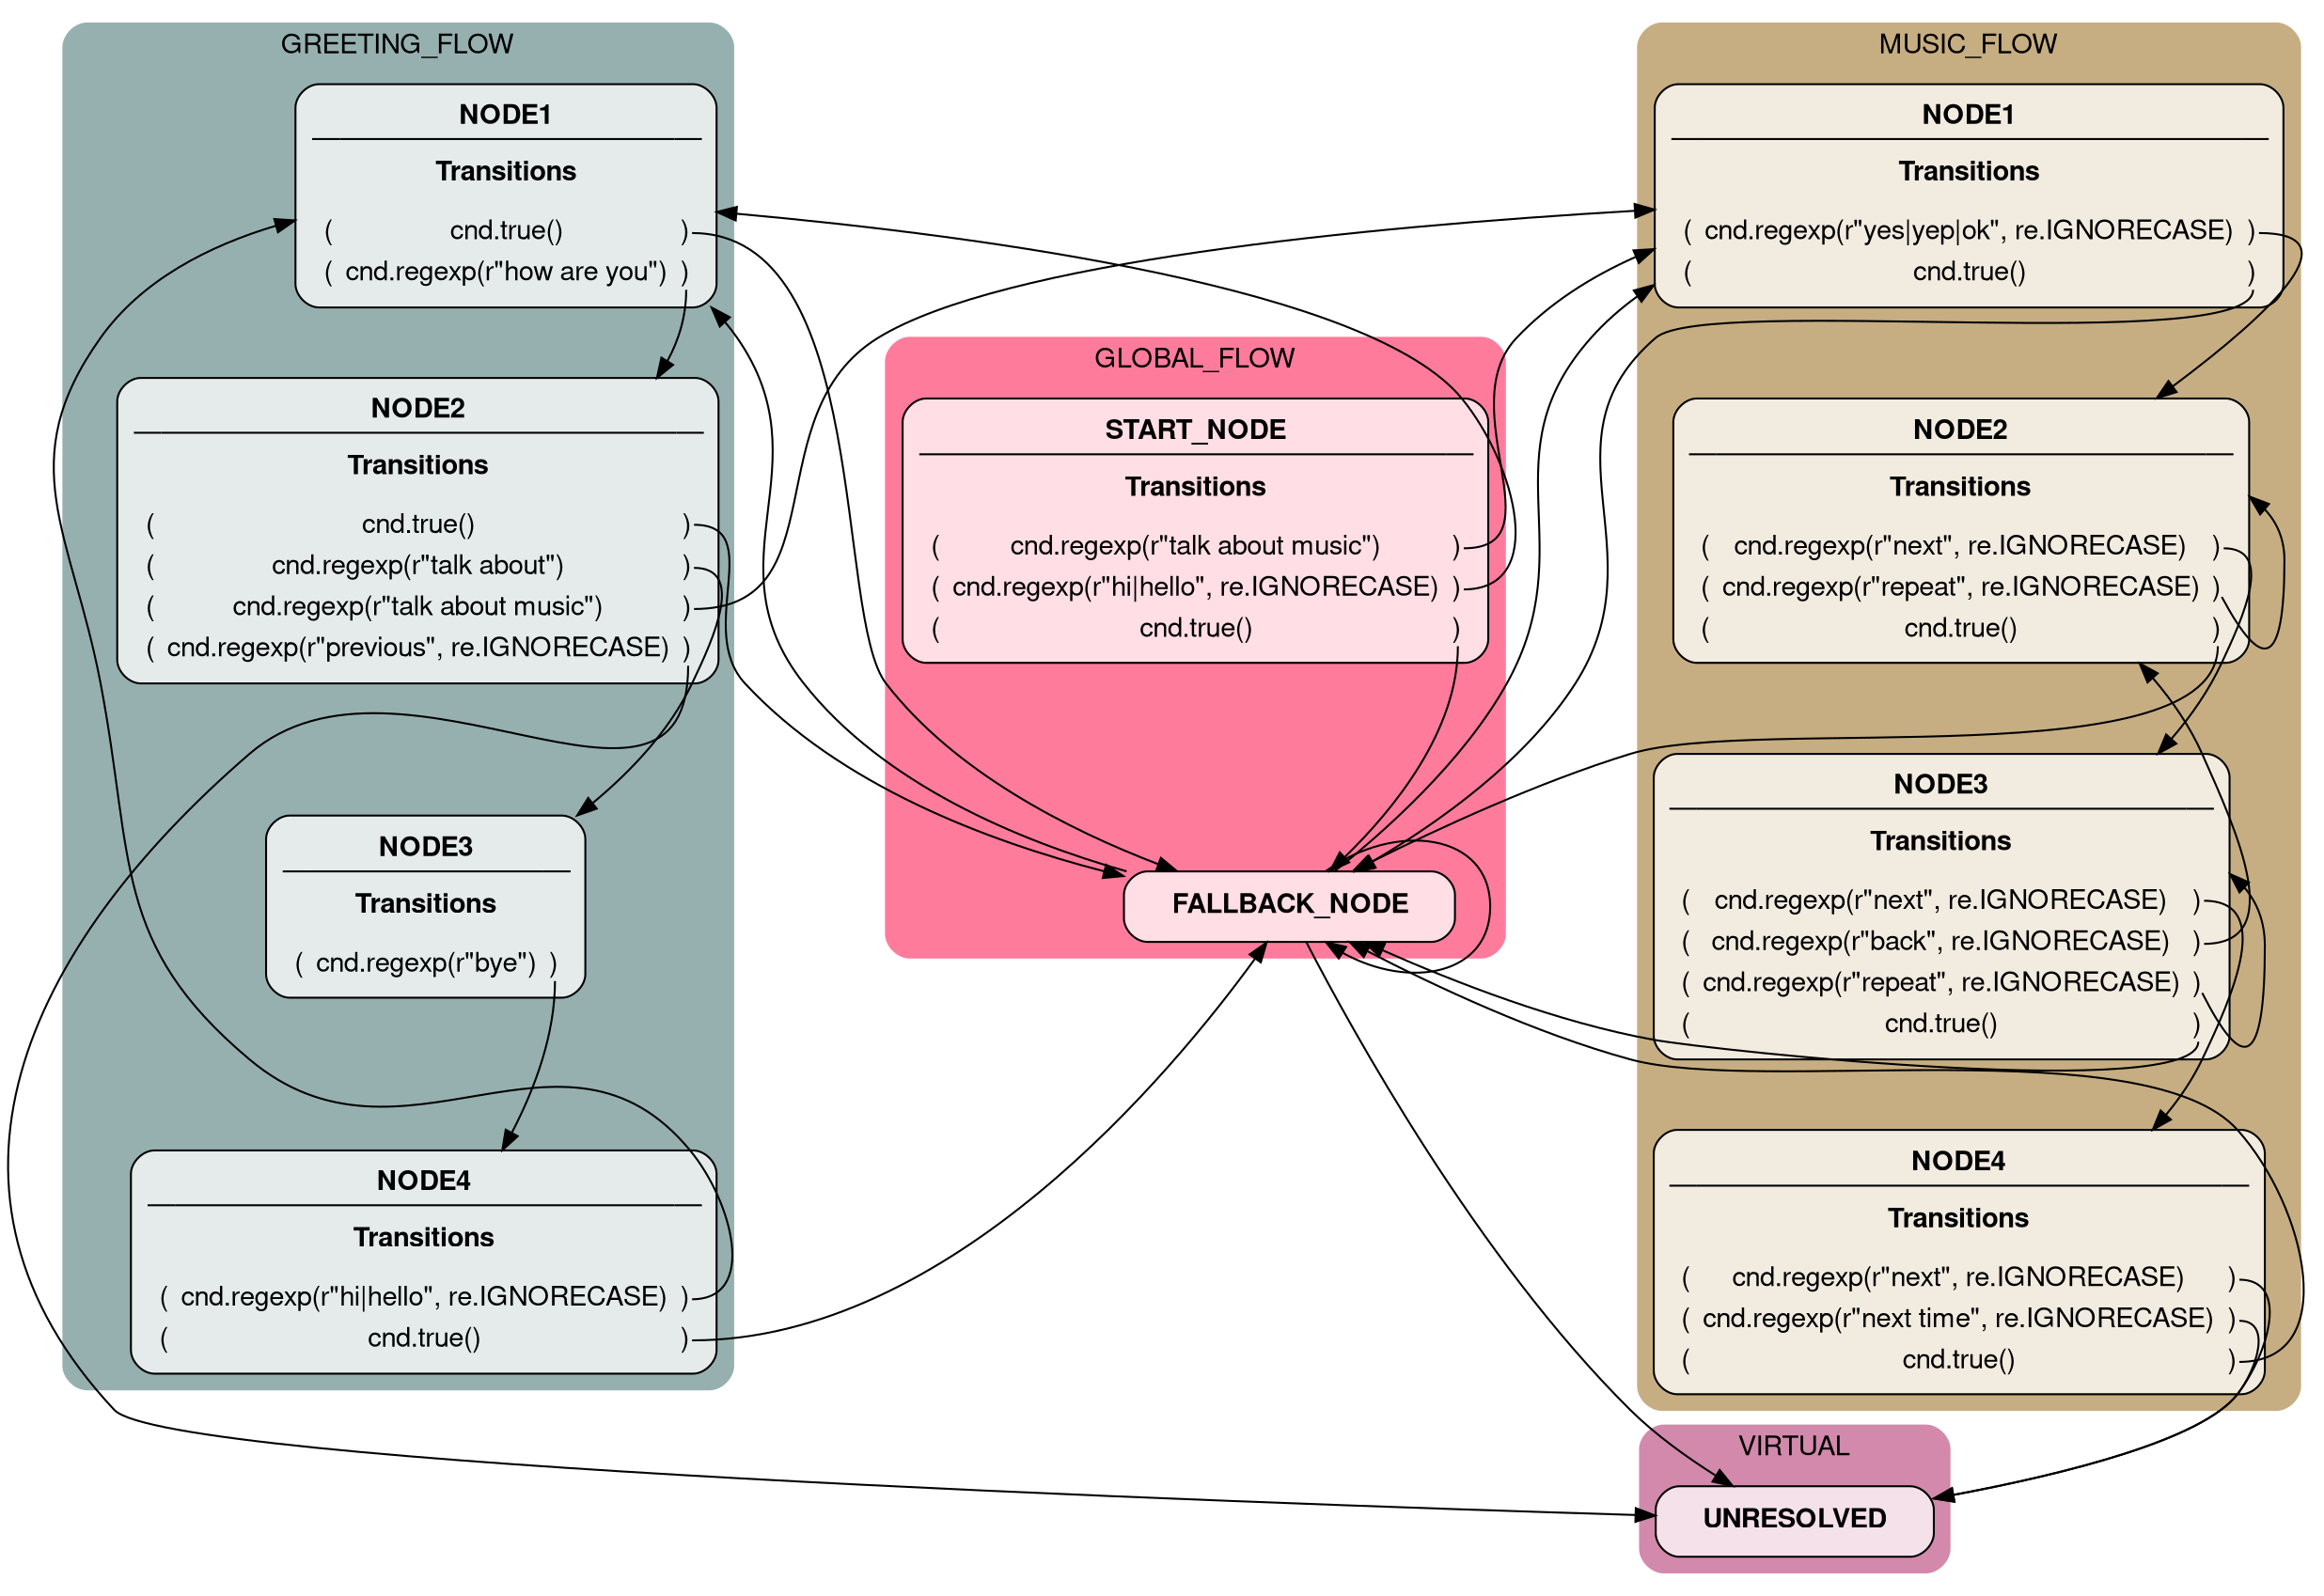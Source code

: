 digraph {
	graph [compound=true,
		fontname="Helvetica,Arial,sans-serif",
		overlap=prism,
		splines=true
	];
	node [fillcolor="#ffffffbf",
		fontname="Helvetica,Arial,sans-serif",
		shape=box,
		style="rounded, filled"
	];
	subgraph cluster_greeting_flow {
		graph [color="#96b0af",
			label=GREETING_FLOW,
			style="rounded, filled"
		];
		"('greeting_flow', 'node1')"	[label=<<table border="0" cellborder="0" cellspacing="6" cellpadding="0"><tr><td> <br align="left" /></td><td><b>NODE1</b></td><td> <br align="right" /></td></tr><hr/><tr><td><br align="left" /> <br align="left" /></td><td><b>Transitions</b></td><td> <br align="right" /></td></tr><tr><td>(<br align="left" /></td><td>cnd.true()</td><td port="(('greeting_flow', 'node1'), ('global_flow', 'fallback_node'), 0)">)<br align="right" /></td></tr><tr><td>(<br align="left" /></td><td>cnd.regexp(r"how are you")</td><td port="(('greeting_flow', 'node1'), ('greeting_flow', 'node2'), 0)">)<br align="right" /></td></tr></table>>];
		"('greeting_flow', 'node2')"	[label=<<table border="0" cellborder="0" cellspacing="6" cellpadding="0"><tr><td> <br align="left" /></td><td><b>NODE2</b></td><td> <br align="right" /></td></tr><hr/><tr><td><br align="left" /> <br align="left" /></td><td><b>Transitions</b></td><td> <br align="right" /></td></tr><tr><td>(<br align="left" /></td><td>cnd.true()</td><td port="(('greeting_flow', 'node2'), ('global_flow', 'fallback_node'), 0)">)<br align="right" /></td></tr><tr><td>(<br align="left" /></td><td>cnd.regexp(r"talk about")</td><td port="(('greeting_flow', 'node2'), ('greeting_flow', 'node3'), 0)">)<br align="right" /></td></tr><tr><td>(<br align="left" /></td><td>cnd.regexp(r"talk about music")</td><td port="(('greeting_flow', 'node2'), ('music_flow', 'node1'), 0)">)<br align="right" /></td></tr><tr><td>(<br align="left" /></td><td>cnd.regexp(r"previous", re.IGNORECASE)</td><td port="(('greeting_flow', 'node2'), ('NONE',), 0)">)<br align="right" /></td></tr></table>>];
		"('greeting_flow', 'node3')"	[label=<<table border="0" cellborder="0" cellspacing="6" cellpadding="0"><tr><td> <br align="left" /></td><td><b>NODE3</b></td><td> <br align="right" /></td></tr><hr/><tr><td><br align="left" /> <br align="left" /></td><td><b>Transitions</b></td><td> <br align="right" /></td></tr><tr><td>(<br align="left" /></td><td>cnd.regexp(r"bye")</td><td port="(('greeting_flow', 'node3'), ('greeting_flow', 'node4'), 0)">)<br align="right" /></td></tr></table>>];
		"('greeting_flow', 'node4')"	[label=<<table border="0" cellborder="0" cellspacing="6" cellpadding="0"><tr><td> <br align="left" /></td><td><b>NODE4</b></td><td> <br align="right" /></td></tr><hr/><tr><td><br align="left" /> <br align="left" /></td><td><b>Transitions</b></td><td> <br align="right" /></td></tr><tr><td>(<br align="left" /></td><td>cnd.regexp(r"hi|hello", re.IGNORECASE)</td><td port="(('greeting_flow', 'node4'), ('greeting_flow', 'node1'), 0)">)<br align="right" /></td></tr><tr><td>(<br align="left" /></td><td>cnd.true()</td><td port="(('greeting_flow', 'node4'), ('global_flow', 'fallback_node'), 0)">)<br align="right" /></td></tr></table>>];
	}
	subgraph cluster_music_flow {
		graph [color="#c6ae82",
			label=MUSIC_FLOW,
			style="rounded, filled"
		];
		"('music_flow', 'node1')"	[label=<<table border="0" cellborder="0" cellspacing="6" cellpadding="0"><tr><td> <br align="left" /></td><td><b>NODE1</b></td><td> <br align="right" /></td></tr><hr/><tr><td><br align="left" /> <br align="left" /></td><td><b>Transitions</b></td><td> <br align="right" /></td></tr><tr><td>(<br align="left" /></td><td>cnd.regexp(r"yes|yep|ok", re.IGNORECASE)</td><td port="(('music_flow', 'node1'), ('music_flow', 'node2'), 0)">)<br align="right" /></td></tr><tr><td>(<br align="left" /></td><td>cnd.true()</td><td port="(('music_flow', 'node1'), ('global_flow', 'fallback_node'), 0)">)<br align="right" /></td></tr></table>>];
		"('music_flow', 'node2')"	[label=<<table border="0" cellborder="0" cellspacing="6" cellpadding="0"><tr><td> <br align="left" /></td><td><b>NODE2</b></td><td> <br align="right" /></td></tr><hr/><tr><td><br align="left" /> <br align="left" /></td><td><b>Transitions</b></td><td> <br align="right" /></td></tr><tr><td>(<br align="left" /></td><td>cnd.regexp(r"next", re.IGNORECASE)</td><td port="(('music_flow', 'node2'), ('music_flow', 'node3'), 0)">)<br align="right" /></td></tr><tr><td>(<br align="left" /></td><td>cnd.regexp(r"repeat", re.IGNORECASE)</td><td port="(('music_flow', 'node2'), ('music_flow', 'node2'), 0)">)<br align="right" /></td></tr><tr><td>(<br align="left" /></td><td>cnd.true()</td><td port="(('music_flow', 'node2'), ('global_flow', 'fallback_node'), 0)">)<br align="right" /></td></tr></table>>];
		"('music_flow', 'node3')"	[label=<<table border="0" cellborder="0" cellspacing="6" cellpadding="0"><tr><td> <br align="left" /></td><td><b>NODE3</b></td><td> <br align="right" /></td></tr><hr/><tr><td><br align="left" /> <br align="left" /></td><td><b>Transitions</b></td><td> <br align="right" /></td></tr><tr><td>(<br align="left" /></td><td>cnd.regexp(r"next", re.IGNORECASE)</td><td port="(('music_flow', 'node3'), ('music_flow', 'node4'), 0)">)<br align="right" /></td></tr><tr><td>(<br align="left" /></td><td>cnd.regexp(r"back", re.IGNORECASE)</td><td port="(('music_flow', 'node3'), ('music_flow', 'node2'), 0)">)<br align="right" /></td></tr><tr><td>(<br align="left" /></td><td>cnd.regexp(r"repeat", re.IGNORECASE)</td><td port="(('music_flow', 'node3'), ('music_flow', 'node3'), 0)">)<br align="right" /></td></tr><tr><td>(<br align="left" /></td><td>cnd.true()</td><td port="(('music_flow', 'node3'), ('global_flow', 'fallback_node'), 0)">)<br align="right" /></td></tr></table>>];
		"('music_flow', 'node4')"	[label=<<table border="0" cellborder="0" cellspacing="6" cellpadding="0"><tr><td> <br align="left" /></td><td><b>NODE4</b></td><td> <br align="right" /></td></tr><hr/><tr><td><br align="left" /> <br align="left" /></td><td><b>Transitions</b></td><td> <br align="right" /></td></tr><tr><td>(<br align="left" /></td><td>cnd.regexp(r"next", re.IGNORECASE)</td><td port="(('music_flow', 'node4'), ('NONE',), 0)">)<br align="right" /></td></tr><tr><td>(<br align="left" /></td><td>cnd.regexp(r"next time", re.IGNORECASE)</td><td port="(('music_flow', 'node4'), ('NONE',), 1)">)<br align="right" /></td></tr><tr><td>(<br align="left" /></td><td>cnd.true()</td><td port="(('music_flow', 'node4'), ('global_flow', 'fallback_node'), 0)">)<br align="right" /></td></tr></table>>];
	}
	subgraph cluster_global_flow {
		graph [color="#ff7b9c",
			label=GLOBAL_FLOW,
			style="rounded, filled"
		];
		"('global_flow', 'fallback_node')"	[label=<<table border="0" cellborder="0" cellspacing="6" cellpadding="0"><tr><td> <br align="left" /></td><td><b>FALLBACK_NODE</b></td><td> <br align="right" /></td></tr></table>>];
		"('global_flow', 'start_node')"	[label=<<table border="0" cellborder="0" cellspacing="6" cellpadding="0"><tr><td> <br align="left" /></td><td><b>START_NODE</b></td><td> <br align="right" /></td></tr><hr/><tr><td><br align="left" /> <br align="left" /></td><td><b>Transitions</b></td><td> <br align="right" /></td></tr><tr><td>(<br align="left" /></td><td>cnd.regexp(r"talk about music")</td><td port="(('global_flow', 'start_node'), ('music_flow', 'node1'), 0)">)<br align="right" /></td></tr><tr><td>(<br align="left" /></td><td>cnd.regexp(r"hi|hello", re.IGNORECASE)</td><td port="(('global_flow', 'start_node'), ('greeting_flow', 'node1'), 0)">)<br align="right" /></td></tr><tr><td>(<br align="left" /></td><td>cnd.true()</td><td port="(('global_flow', 'start_node'), ('global_flow', 'fallback_node'), 0)">)<br align="right" /></td></tr></table>>];
	}
	subgraph cluster_virtual {
		graph [color="#d289ab",
			label=VIRTUAL,
			style="rounded, filled"
		];
		"('virtual', 'NONE')"	[label=<<table border="0" cellborder="0" cellspacing="6" cellpadding="0"><tr><td> <br align="left" /></td><td><b>UNRESOLVED</b></td><td> <br align="right" /></td></tr></table>>];
	}
	"('greeting_flow', 'node1')":"(('greeting_flow', 'node1'), ('global_flow', 'fallback_node'), 0)" -> "('global_flow', 'fallback_node')";
	"('greeting_flow', 'node1')":"(('greeting_flow', 'node1'), ('greeting_flow', 'node2'), 0)" -> "('greeting_flow', 'node2')";
	"('global_flow', 'fallback_node')":"(('global_flow', 'fallback_node'), ('greeting_flow', 'node1'), 0)" -> "('greeting_flow', 'node1')";
	"('global_flow', 'fallback_node')":"(('global_flow', 'fallback_node'), ('global_flow', 'fallback_node'), 0)" -> "('global_flow', 'fallback_node')";
	"('global_flow', 'fallback_node')":"(('global_flow', 'fallback_node'), ('music_flow', 'node1'), 0)" -> "('music_flow', 'node1')";
	"('global_flow', 'fallback_node')":"(('global_flow', 'fallback_node'), ('NONE',), 0)" -> "('virtual', 'NONE')";
	"('greeting_flow', 'node2')":"(('greeting_flow', 'node2'), ('global_flow', 'fallback_node'), 0)" -> "('global_flow', 'fallback_node')";
	"('greeting_flow', 'node2')":"(('greeting_flow', 'node2'), ('music_flow', 'node1'), 0)" -> "('music_flow', 'node1')";
	"('greeting_flow', 'node2')":"(('greeting_flow', 'node2'), ('NONE',), 0)" -> "('virtual', 'NONE')";
	"('greeting_flow', 'node2')":"(('greeting_flow', 'node2'), ('greeting_flow', 'node3'), 0)" -> "('greeting_flow', 'node3')"	[minlen=1];
	"('music_flow', 'node1')":"(('music_flow', 'node1'), ('global_flow', 'fallback_node'), 0)" -> "('global_flow', 'fallback_node')";
	"('music_flow', 'node1')":"(('music_flow', 'node1'), ('music_flow', 'node2'), 0)" -> "('music_flow', 'node2')";
	"('music_flow', 'node2')":"(('music_flow', 'node2'), ('global_flow', 'fallback_node'), 0)" -> "('global_flow', 'fallback_node')";
	"('music_flow', 'node2')":"(('music_flow', 'node2'), ('music_flow', 'node2'), 0)" -> "('music_flow', 'node2')";
	"('music_flow', 'node2')":"(('music_flow', 'node2'), ('music_flow', 'node3'), 0)" -> "('music_flow', 'node3')";
	"('global_flow', 'start_node')":"(('global_flow', 'start_node'), ('greeting_flow', 'node1'), 0)" -> "('greeting_flow', 'node1')";
	"('global_flow', 'start_node')":"(('global_flow', 'start_node'), ('global_flow', 'fallback_node'), 0)" -> "('global_flow', 'fallback_node')";
	"('global_flow', 'start_node')":"(('global_flow', 'start_node'), ('music_flow', 'node1'), 0)" -> "('music_flow', 'node1')";
	"('greeting_flow', 'node3')":"(('greeting_flow', 'node3'), ('greeting_flow', 'node4'), 0)" -> "('greeting_flow', 'node4')";
	"('greeting_flow', 'node4')":"(('greeting_flow', 'node4'), ('greeting_flow', 'node1'), 0)" -> "('greeting_flow', 'node1')";
	"('greeting_flow', 'node4')":"(('greeting_flow', 'node4'), ('global_flow', 'fallback_node'), 0)" -> "('global_flow', 'fallback_node')";
	"('music_flow', 'node3')":"(('music_flow', 'node3'), ('global_flow', 'fallback_node'), 0)" -> "('global_flow', 'fallback_node')";
	"('music_flow', 'node3')":"(('music_flow', 'node3'), ('music_flow', 'node2'), 0)" -> "('music_flow', 'node2')";
	"('music_flow', 'node3')":"(('music_flow', 'node3'), ('music_flow', 'node3'), 0)" -> "('music_flow', 'node3')";
	"('music_flow', 'node3')":"(('music_flow', 'node3'), ('music_flow', 'node4'), 0)" -> "('music_flow', 'node4')";
	"('music_flow', 'node4')":"(('music_flow', 'node4'), ('global_flow', 'fallback_node'), 0)" -> "('global_flow', 'fallback_node')";
	"('music_flow', 'node4')":"(('music_flow', 'node4'), ('NONE',), 0)" -> "('virtual', 'NONE')";
	"('music_flow', 'node4')":"(('music_flow', 'node4'), ('NONE',), 1)" -> "('virtual', 'NONE')";
}

